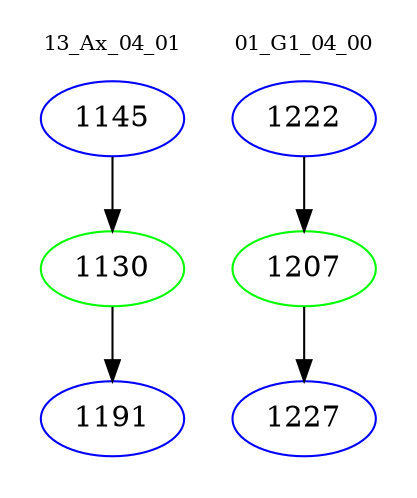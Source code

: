 digraph{
subgraph cluster_0 {
color = white
label = "13_Ax_04_01";
fontsize=10;
T0_1145 [label="1145", color="blue"]
T0_1145 -> T0_1130 [color="black"]
T0_1130 [label="1130", color="green"]
T0_1130 -> T0_1191 [color="black"]
T0_1191 [label="1191", color="blue"]
}
subgraph cluster_1 {
color = white
label = "01_G1_04_00";
fontsize=10;
T1_1222 [label="1222", color="blue"]
T1_1222 -> T1_1207 [color="black"]
T1_1207 [label="1207", color="green"]
T1_1207 -> T1_1227 [color="black"]
T1_1227 [label="1227", color="blue"]
}
}
